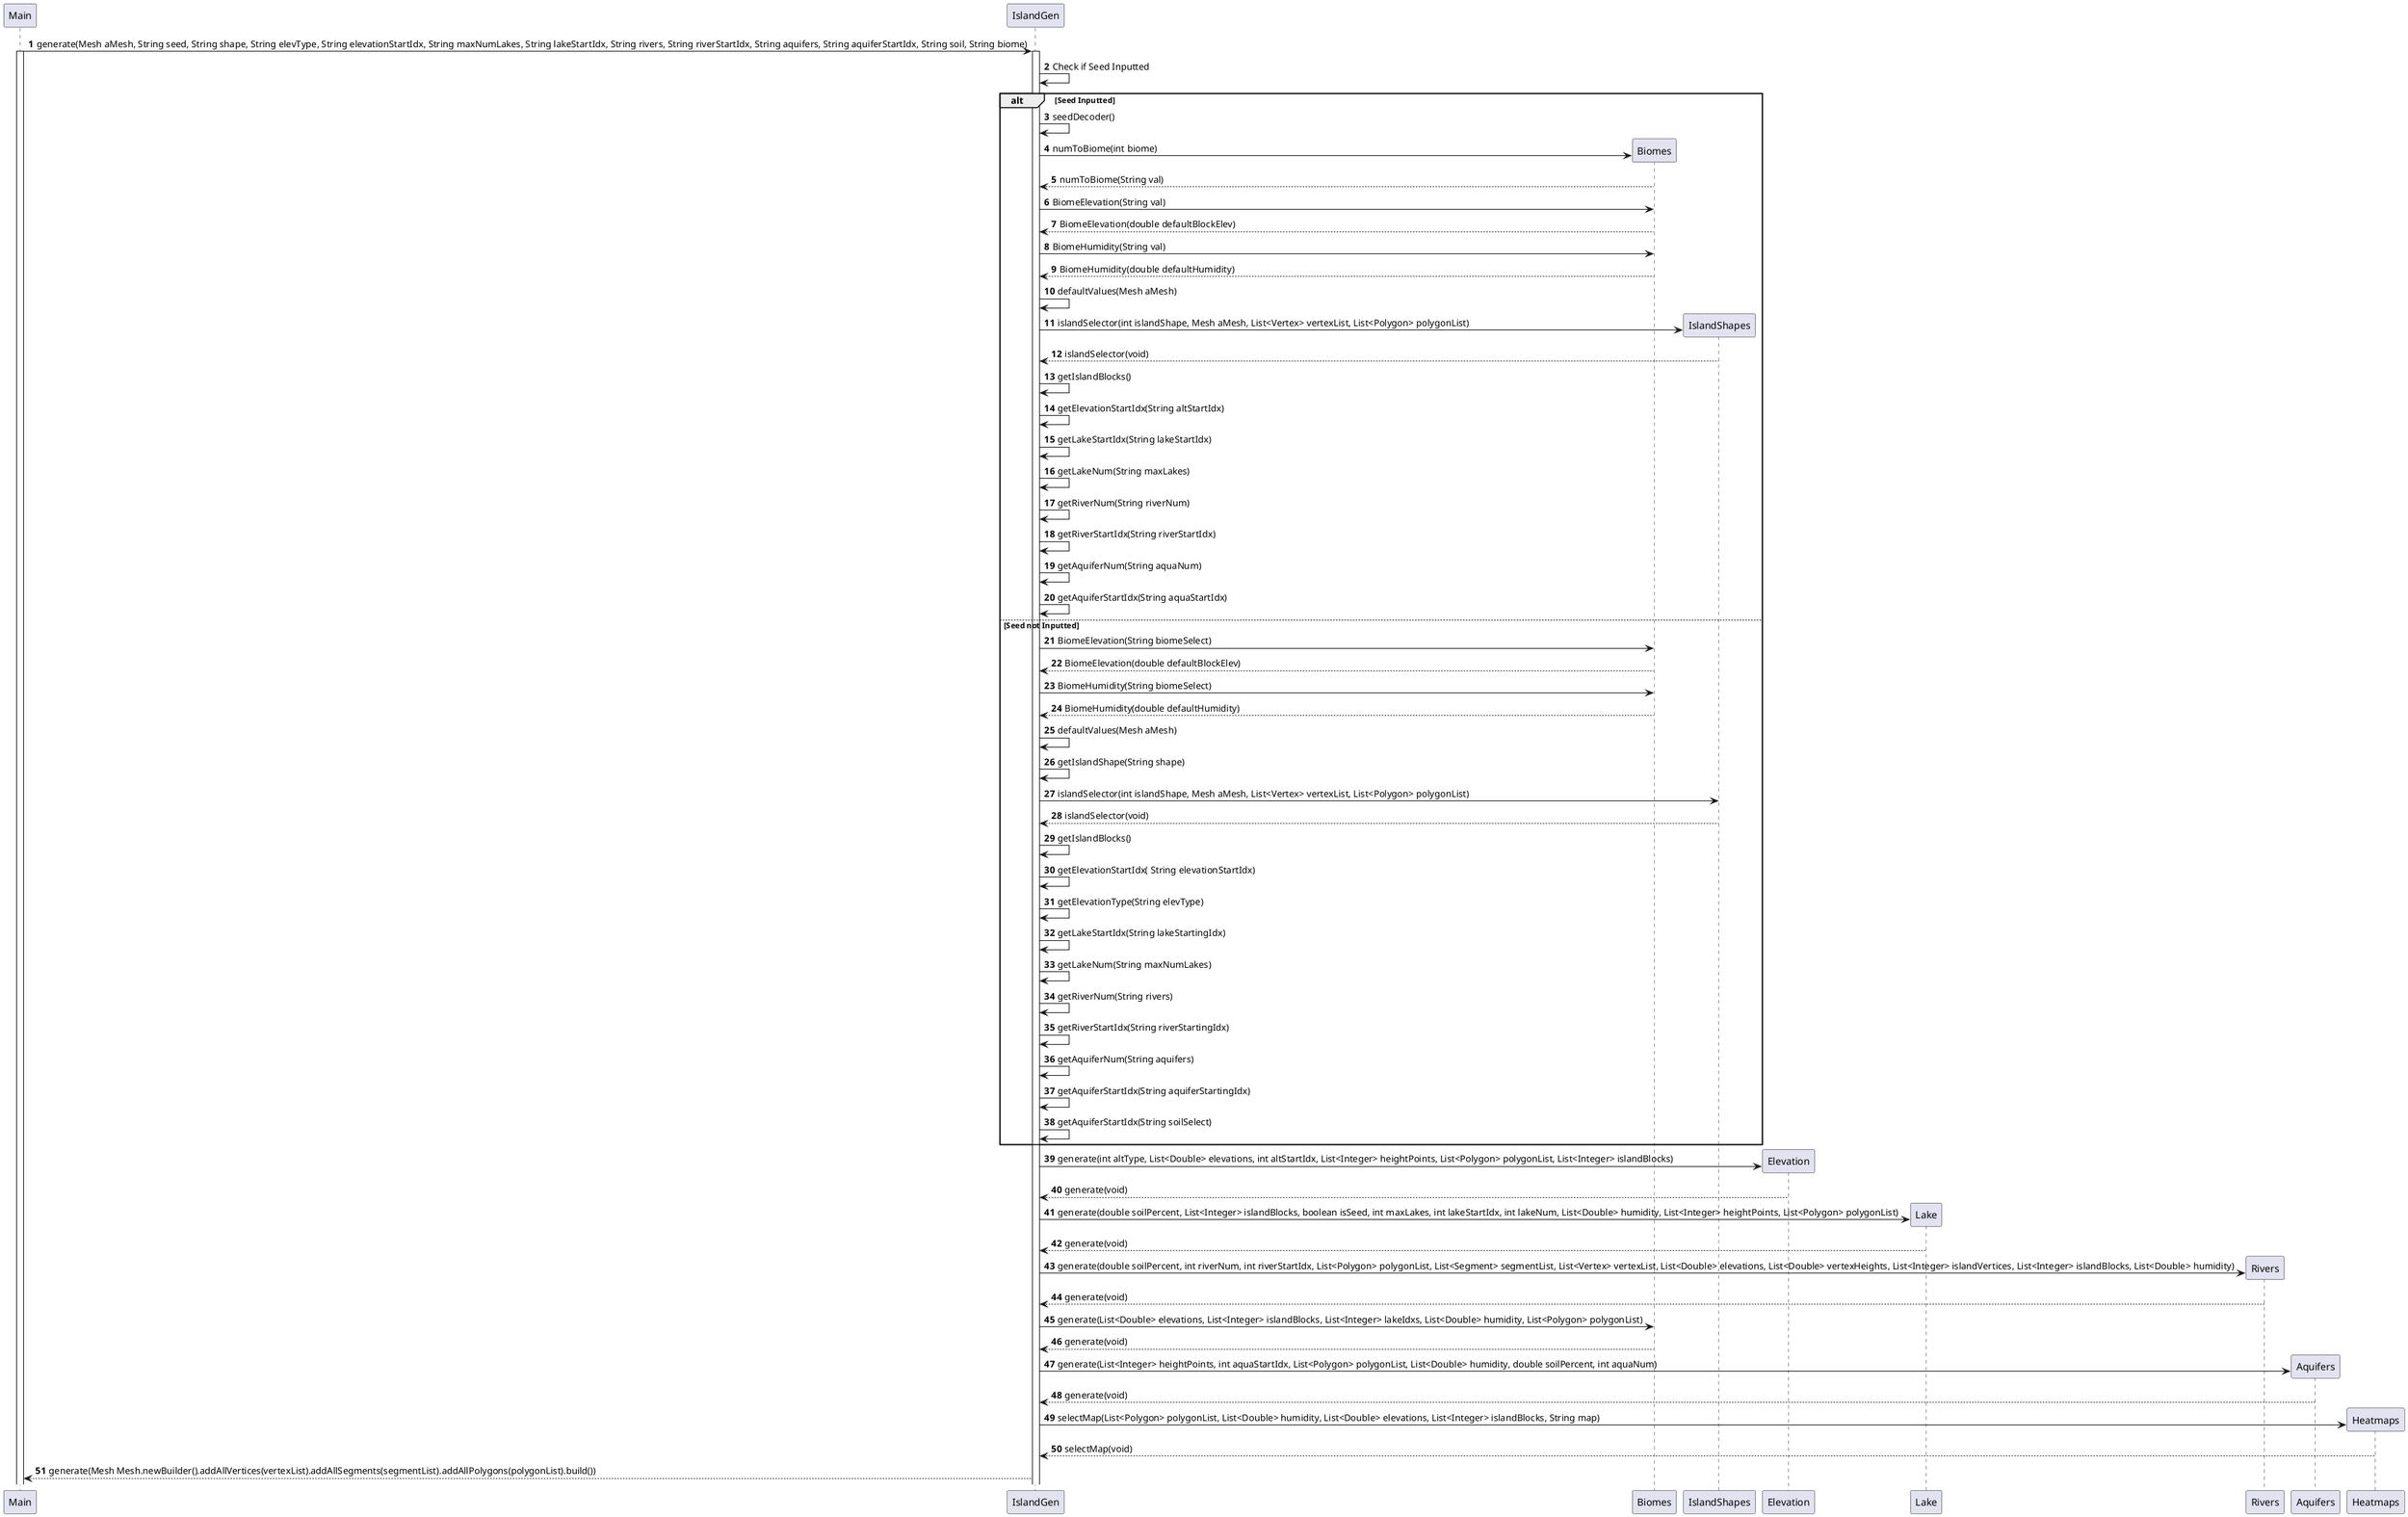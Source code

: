 @startuml
'https://plantuml.com/sequence-diagram

autonumber

participant Main
participant IslandGen

Main -> IslandGen:generate(Mesh aMesh, String seed, String shape, String elevType, String elevationStartIdx, String maxNumLakes, String lakeStartIdx, String rivers, String riverStartIdx, String aquifers, String aquiferStartIdx, String soil, String biome)
activate Main
activate IslandGen


IslandGen -> IslandGen: Check if Seed Inputted
alt Seed Inputted
    IslandGen -> IslandGen: seedDecoder()
    Create Biomes
    IslandGen -> Biomes: numToBiome(int biome)
    Biomes --> IslandGen: numToBiome(String val)
    IslandGen -> Biomes: BiomeElevation(String val)
    Biomes --> IslandGen: BiomeElevation(double defaultBlockElev)
    IslandGen -> Biomes: BiomeHumidity(String val)
    Biomes --> IslandGen: BiomeHumidity(double defaultHumidity)
    IslandGen -> IslandGen: defaultValues(Mesh aMesh)
    Create IslandShapes
    IslandGen -> IslandShapes: islandSelector(int islandShape, Mesh aMesh, List<Vertex> vertexList, List<Polygon> polygonList)
    IslandShapes --> IslandGen: islandSelector(void)
    IslandGen -> IslandGen: getIslandBlocks()
    IslandGen -> IslandGen: getElevationStartIdx(String altStartIdx)
    IslandGen -> IslandGen: getLakeStartIdx(String lakeStartIdx)
    IslandGen -> IslandGen: getLakeNum(String maxLakes)
    IslandGen -> IslandGen: getRiverNum(String riverNum)
    IslandGen -> IslandGen: getRiverStartIdx(String riverStartIdx)
    IslandGen -> IslandGen: getAquiferNum(String aquaNum)
    IslandGen -> IslandGen: getAquiferStartIdx(String aquaStartIdx)

else Seed not Inputted
    IslandGen -> Biomes: BiomeElevation(String biomeSelect)
    Biomes --> IslandGen: BiomeElevation(double defaultBlockElev)
    IslandGen -> Biomes: BiomeHumidity(String biomeSelect)
    Biomes --> IslandGen: BiomeHumidity(double defaultHumidity)
    IslandGen -> IslandGen: defaultValues(Mesh aMesh)
    IslandGen -> IslandGen: getIslandShape(String shape)
    IslandGen -> IslandShapes: islandSelector(int islandShape, Mesh aMesh, List<Vertex> vertexList, List<Polygon> polygonList)
    IslandShapes --> IslandGen: islandSelector(void)
    IslandGen -> IslandGen: getIslandBlocks()
    IslandGen -> IslandGen: getElevationStartIdx( String elevationStartIdx)
    IslandGen -> IslandGen: getElevationType(String elevType)
    IslandGen -> IslandGen: getLakeStartIdx(String lakeStartingIdx)
    IslandGen -> IslandGen: getLakeNum(String maxNumLakes)
    IslandGen -> IslandGen: getRiverNum(String rivers)
    IslandGen -> IslandGen: getRiverStartIdx(String riverStartingIdx)
    IslandGen -> IslandGen: getAquiferNum(String aquifers)
    IslandGen -> IslandGen: getAquiferStartIdx(String aquiferStartingIdx)
    IslandGen -> IslandGen: getAquiferStartIdx(String soilSelect)

end alt

Create Elevation
IslandGen -> Elevation: generate(int altType, List<Double> elevations, int altStartIdx, List<Integer> heightPoints, List<Polygon> polygonList, List<Integer> islandBlocks)
Elevation --> IslandGen: generate(void)

Create Lake
IslandGen -> Lake: generate(double soilPercent, List<Integer> islandBlocks, boolean isSeed, int maxLakes, int lakeStartIdx, int lakeNum, List<Double> humidity, List<Integer> heightPoints, List<Polygon> polygonList)
Lake --> IslandGen: generate(void)

Create Rivers
IslandGen -> Rivers: generate(double soilPercent, int riverNum, int riverStartIdx, List<Polygon> polygonList, List<Segment> segmentList, List<Vertex> vertexList, List<Double> elevations, List<Double> vertexHeights, List<Integer> islandVertices, List<Integer> islandBlocks, List<Double> humidity)
Rivers --> IslandGen: generate(void)

IslandGen -> Biomes: generate(List<Double> elevations, List<Integer> islandBlocks, List<Integer> lakeIdxs, List<Double> humidity, List<Polygon> polygonList)
Biomes --> IslandGen: generate(void)

Create Aquifers
IslandGen -> Aquifers: generate(List<Integer> heightPoints, int aquaStartIdx, List<Polygon> polygonList, List<Double> humidity, double soilPercent, int aquaNum)
Aquifers --> IslandGen: generate(void)

Create Heatmaps
IslandGen -> Heatmaps: selectMap(List<Polygon> polygonList, List<Double> humidity, List<Double> elevations, List<Integer> islandBlocks, String map)
Heatmaps --> IslandGen: selectMap(void)

IslandGen --> Main: generate(Mesh Mesh.newBuilder().addAllVertices(vertexList).addAllSegments(segmentList).addAllPolygons(polygonList).build())
@enduml